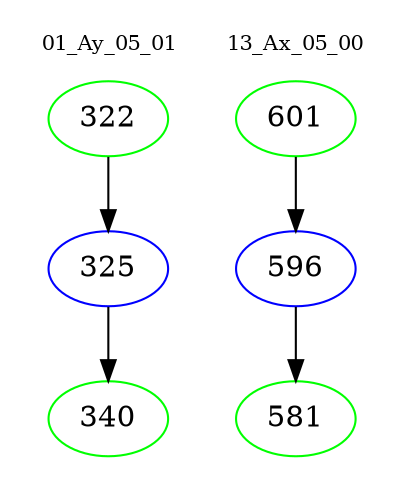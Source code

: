 digraph{
subgraph cluster_0 {
color = white
label = "01_Ay_05_01";
fontsize=10;
T0_322 [label="322", color="green"]
T0_322 -> T0_325 [color="black"]
T0_325 [label="325", color="blue"]
T0_325 -> T0_340 [color="black"]
T0_340 [label="340", color="green"]
}
subgraph cluster_1 {
color = white
label = "13_Ax_05_00";
fontsize=10;
T1_601 [label="601", color="green"]
T1_601 -> T1_596 [color="black"]
T1_596 [label="596", color="blue"]
T1_596 -> T1_581 [color="black"]
T1_581 [label="581", color="green"]
}
}
